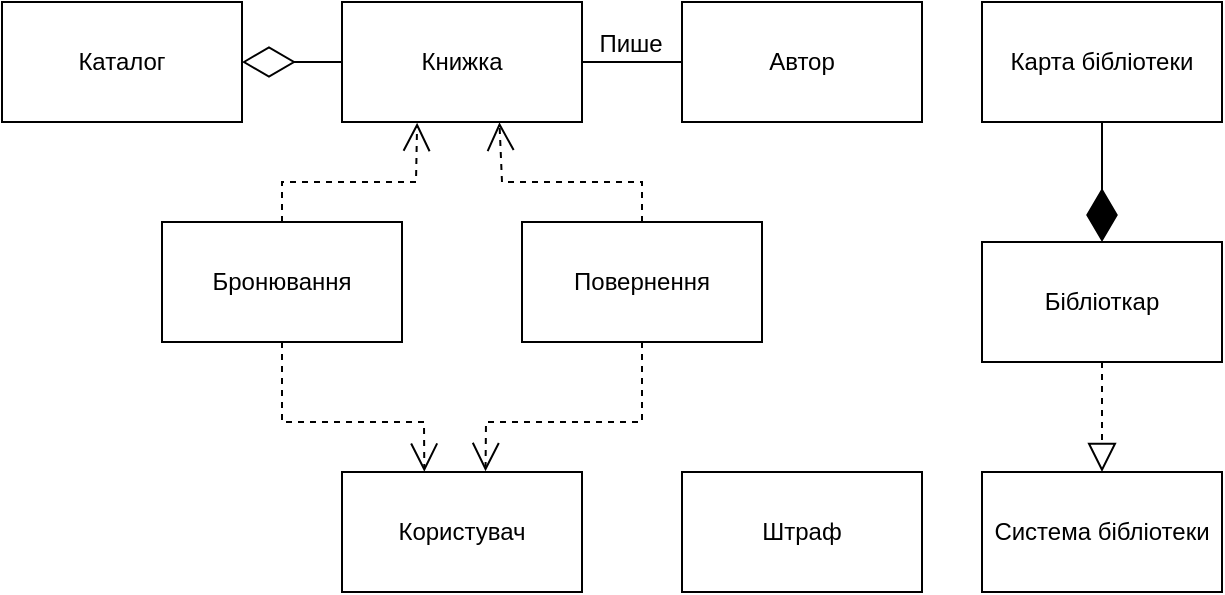 <mxfile version="21.3.3" type="github">
  <diagram id="C5RBs43oDa-KdzZeNtuy" name="Page-1">
    <mxGraphModel dx="779" dy="334" grid="1" gridSize="10" guides="1" tooltips="1" connect="1" arrows="1" fold="1" page="1" pageScale="1" pageWidth="827" pageHeight="1169" math="0" shadow="0">
      <root>
        <mxCell id="WIyWlLk6GJQsqaUBKTNV-0" />
        <mxCell id="WIyWlLk6GJQsqaUBKTNV-1" parent="WIyWlLk6GJQsqaUBKTNV-0" />
        <mxCell id="LLyJSlRh_3S-nbleITGa-18" value="Книжка" style="rounded=0;whiteSpace=wrap;html=1;" vertex="1" parent="WIyWlLk6GJQsqaUBKTNV-1">
          <mxGeometry x="330" y="290" width="120" height="60" as="geometry" />
        </mxCell>
        <mxCell id="LLyJSlRh_3S-nbleITGa-19" value="Повернення" style="rounded=0;whiteSpace=wrap;html=1;" vertex="1" parent="WIyWlLk6GJQsqaUBKTNV-1">
          <mxGeometry x="420" y="400" width="120" height="60" as="geometry" />
        </mxCell>
        <mxCell id="LLyJSlRh_3S-nbleITGa-20" value="Каталог" style="rounded=0;whiteSpace=wrap;html=1;" vertex="1" parent="WIyWlLk6GJQsqaUBKTNV-1">
          <mxGeometry x="160" y="290" width="120" height="60" as="geometry" />
        </mxCell>
        <mxCell id="LLyJSlRh_3S-nbleITGa-27" value="Бронювання" style="rounded=0;whiteSpace=wrap;html=1;" vertex="1" parent="WIyWlLk6GJQsqaUBKTNV-1">
          <mxGeometry x="240" y="400" width="120" height="60" as="geometry" />
        </mxCell>
        <mxCell id="LLyJSlRh_3S-nbleITGa-29" value="Користувач" style="rounded=0;whiteSpace=wrap;html=1;" vertex="1" parent="WIyWlLk6GJQsqaUBKTNV-1">
          <mxGeometry x="330" y="525" width="120" height="60" as="geometry" />
        </mxCell>
        <mxCell id="LLyJSlRh_3S-nbleITGa-30" value="Автор" style="rounded=0;whiteSpace=wrap;html=1;" vertex="1" parent="WIyWlLk6GJQsqaUBKTNV-1">
          <mxGeometry x="500" y="290" width="120" height="60" as="geometry" />
        </mxCell>
        <mxCell id="LLyJSlRh_3S-nbleITGa-31" value="" style="endArrow=open;endSize=12;dashed=1;html=1;rounded=0;exitX=0.5;exitY=1;exitDx=0;exitDy=0;entryX=0.343;entryY=-0.003;entryDx=0;entryDy=0;entryPerimeter=0;" edge="1" parent="WIyWlLk6GJQsqaUBKTNV-1" source="LLyJSlRh_3S-nbleITGa-27" target="LLyJSlRh_3S-nbleITGa-29">
          <mxGeometry x="0.022" width="160" relative="1" as="geometry">
            <mxPoint x="300" y="480" as="sourcePoint" />
            <mxPoint x="460" y="480" as="targetPoint" />
            <Array as="points">
              <mxPoint x="300" y="500" />
              <mxPoint x="371" y="500" />
            </Array>
            <mxPoint as="offset" />
          </mxGeometry>
        </mxCell>
        <mxCell id="LLyJSlRh_3S-nbleITGa-32" value="" style="endArrow=open;endSize=12;dashed=1;html=1;rounded=0;exitX=0.5;exitY=1;exitDx=0;exitDy=0;entryX=0.598;entryY=-0.007;entryDx=0;entryDy=0;entryPerimeter=0;" edge="1" parent="WIyWlLk6GJQsqaUBKTNV-1" source="LLyJSlRh_3S-nbleITGa-19" target="LLyJSlRh_3S-nbleITGa-29">
          <mxGeometry width="160" relative="1" as="geometry">
            <mxPoint x="420" y="500" as="sourcePoint" />
            <mxPoint x="491" y="566" as="targetPoint" />
            <Array as="points">
              <mxPoint x="480" y="500" />
              <mxPoint x="402" y="500" />
            </Array>
          </mxGeometry>
        </mxCell>
        <mxCell id="LLyJSlRh_3S-nbleITGa-33" value="" style="endArrow=open;endSize=12;dashed=1;html=1;rounded=0;exitX=0.5;exitY=0;exitDx=0;exitDy=0;entryX=0.313;entryY=1.006;entryDx=0;entryDy=0;entryPerimeter=0;" edge="1" parent="WIyWlLk6GJQsqaUBKTNV-1" source="LLyJSlRh_3S-nbleITGa-27" target="LLyJSlRh_3S-nbleITGa-18">
          <mxGeometry x="0.022" width="160" relative="1" as="geometry">
            <mxPoint x="300" y="400" as="sourcePoint" />
            <mxPoint x="371" y="466" as="targetPoint" />
            <Array as="points">
              <mxPoint x="300" y="380" />
              <mxPoint x="367" y="380" />
            </Array>
            <mxPoint as="offset" />
          </mxGeometry>
        </mxCell>
        <mxCell id="LLyJSlRh_3S-nbleITGa-34" value="" style="endArrow=open;endSize=12;dashed=1;html=1;rounded=0;exitX=0.5;exitY=0;exitDx=0;exitDy=0;entryX=0.656;entryY=1.003;entryDx=0;entryDy=0;entryPerimeter=0;" edge="1" parent="WIyWlLk6GJQsqaUBKTNV-1" source="LLyJSlRh_3S-nbleITGa-19" target="LLyJSlRh_3S-nbleITGa-18">
          <mxGeometry x="0.022" width="160" relative="1" as="geometry">
            <mxPoint x="320" y="480" as="sourcePoint" />
            <mxPoint x="391" y="546" as="targetPoint" />
            <Array as="points">
              <mxPoint x="480" y="380" />
              <mxPoint x="410" y="380" />
            </Array>
            <mxPoint as="offset" />
          </mxGeometry>
        </mxCell>
        <mxCell id="LLyJSlRh_3S-nbleITGa-35" value="" style="endArrow=diamondThin;endFill=0;endSize=24;html=1;rounded=0;exitX=0;exitY=0.5;exitDx=0;exitDy=0;entryX=1;entryY=0.5;entryDx=0;entryDy=0;" edge="1" parent="WIyWlLk6GJQsqaUBKTNV-1" source="LLyJSlRh_3S-nbleITGa-18" target="LLyJSlRh_3S-nbleITGa-20">
          <mxGeometry width="160" relative="1" as="geometry">
            <mxPoint x="260" y="460" as="sourcePoint" />
            <mxPoint x="420" y="460" as="targetPoint" />
          </mxGeometry>
        </mxCell>
        <mxCell id="LLyJSlRh_3S-nbleITGa-37" value="Карта бібліотеки" style="rounded=0;whiteSpace=wrap;html=1;" vertex="1" parent="WIyWlLk6GJQsqaUBKTNV-1">
          <mxGeometry x="650" y="290" width="120" height="60" as="geometry" />
        </mxCell>
        <mxCell id="LLyJSlRh_3S-nbleITGa-38" value="Бібліоткар" style="rounded=0;whiteSpace=wrap;html=1;" vertex="1" parent="WIyWlLk6GJQsqaUBKTNV-1">
          <mxGeometry x="650" y="410" width="120" height="60" as="geometry" />
        </mxCell>
        <mxCell id="LLyJSlRh_3S-nbleITGa-39" value="Система бібліотеки" style="rounded=0;whiteSpace=wrap;html=1;" vertex="1" parent="WIyWlLk6GJQsqaUBKTNV-1">
          <mxGeometry x="650" y="525" width="120" height="60" as="geometry" />
        </mxCell>
        <mxCell id="LLyJSlRh_3S-nbleITGa-40" value="Штраф" style="rounded=0;whiteSpace=wrap;html=1;" vertex="1" parent="WIyWlLk6GJQsqaUBKTNV-1">
          <mxGeometry x="500" y="525" width="120" height="60" as="geometry" />
        </mxCell>
        <mxCell id="LLyJSlRh_3S-nbleITGa-41" value="" style="endArrow=diamondThin;endFill=1;endSize=24;html=1;rounded=0;exitX=0.5;exitY=1;exitDx=0;exitDy=0;entryX=0.5;entryY=0;entryDx=0;entryDy=0;" edge="1" parent="WIyWlLk6GJQsqaUBKTNV-1" source="LLyJSlRh_3S-nbleITGa-37" target="LLyJSlRh_3S-nbleITGa-38">
          <mxGeometry width="160" relative="1" as="geometry">
            <mxPoint x="600" y="480" as="sourcePoint" />
            <mxPoint x="760" y="480" as="targetPoint" />
          </mxGeometry>
        </mxCell>
        <mxCell id="LLyJSlRh_3S-nbleITGa-44" value="" style="endArrow=none;html=1;rounded=0;exitX=1;exitY=0.5;exitDx=0;exitDy=0;entryX=0;entryY=0.5;entryDx=0;entryDy=0;" edge="1" parent="WIyWlLk6GJQsqaUBKTNV-1" source="LLyJSlRh_3S-nbleITGa-18" target="LLyJSlRh_3S-nbleITGa-30">
          <mxGeometry width="50" height="50" relative="1" as="geometry">
            <mxPoint x="620" y="520" as="sourcePoint" />
            <mxPoint x="670" y="470" as="targetPoint" />
          </mxGeometry>
        </mxCell>
        <mxCell id="LLyJSlRh_3S-nbleITGa-46" value="Пише" style="text;html=1;align=center;verticalAlign=middle;resizable=0;points=[];autosize=1;strokeColor=none;fillColor=none;" vertex="1" parent="WIyWlLk6GJQsqaUBKTNV-1">
          <mxGeometry x="444" y="296" width="60" height="30" as="geometry" />
        </mxCell>
        <mxCell id="LLyJSlRh_3S-nbleITGa-51" value="" style="endArrow=block;dashed=1;endFill=0;endSize=12;html=1;rounded=0;exitX=0.5;exitY=1;exitDx=0;exitDy=0;entryX=0.5;entryY=0;entryDx=0;entryDy=0;" edge="1" parent="WIyWlLk6GJQsqaUBKTNV-1" source="LLyJSlRh_3S-nbleITGa-38" target="LLyJSlRh_3S-nbleITGa-39">
          <mxGeometry width="160" relative="1" as="geometry">
            <mxPoint x="420" y="470" as="sourcePoint" />
            <mxPoint x="580" y="470" as="targetPoint" />
          </mxGeometry>
        </mxCell>
      </root>
    </mxGraphModel>
  </diagram>
</mxfile>
